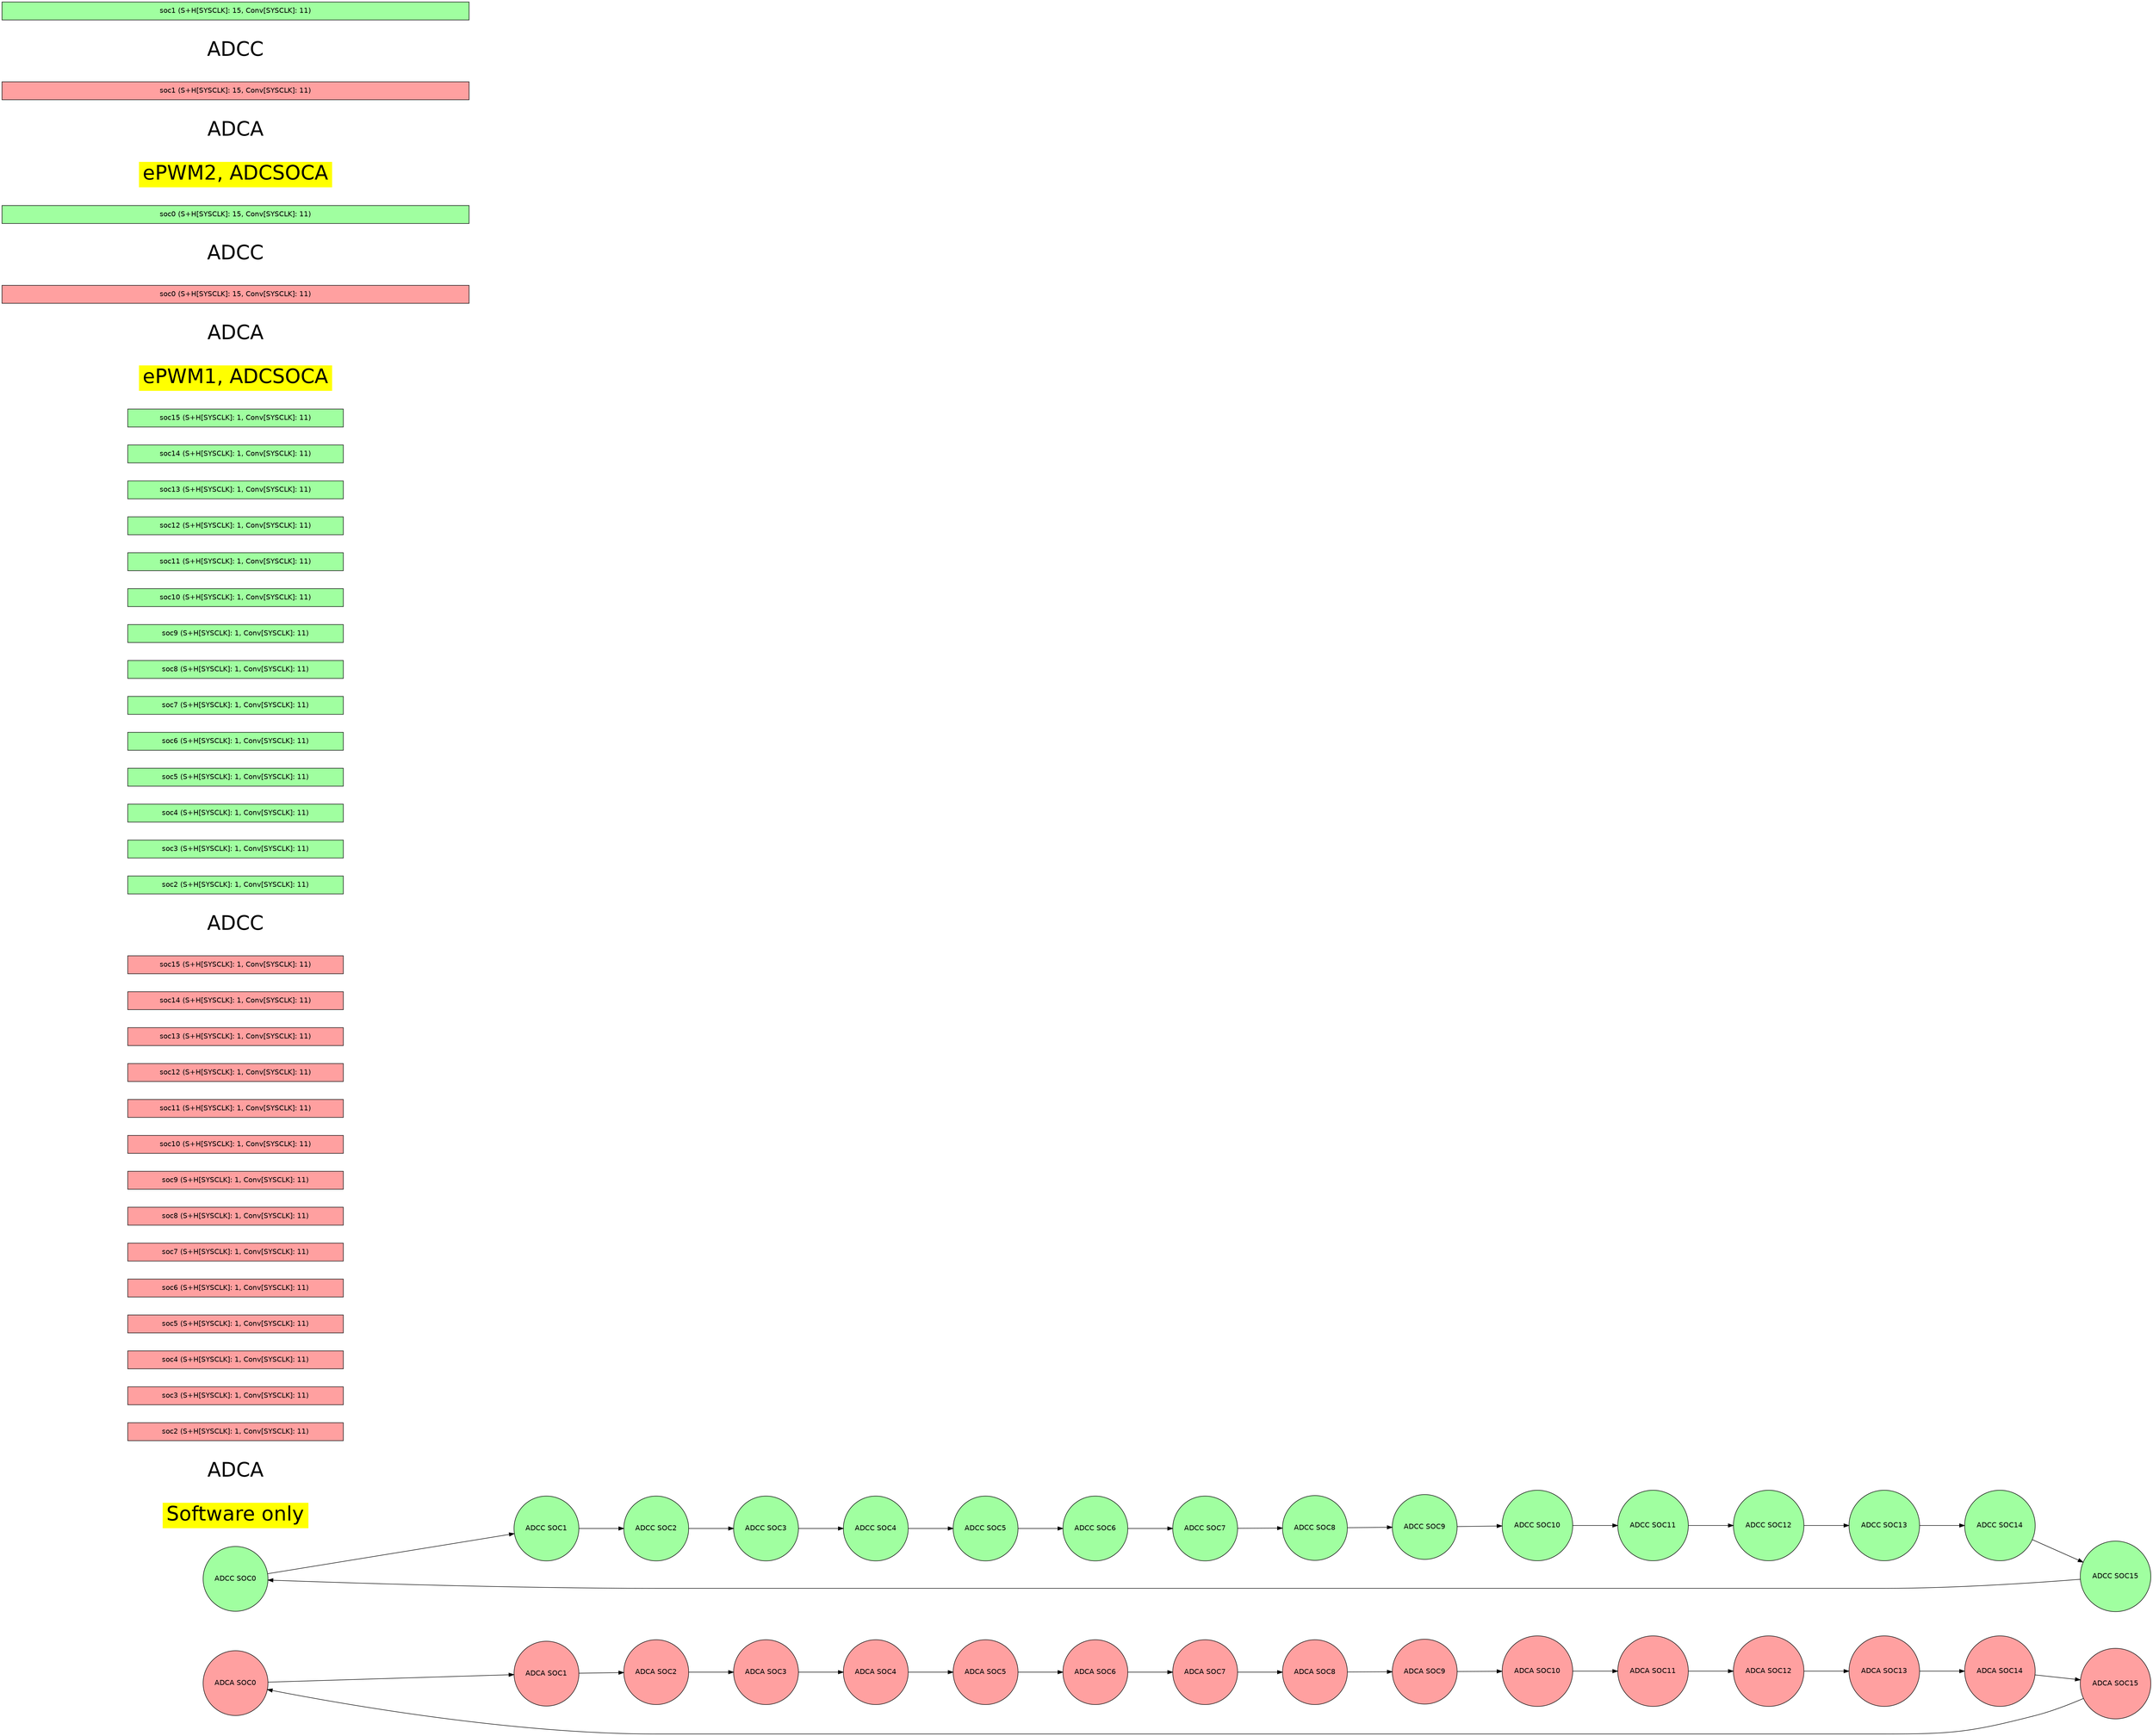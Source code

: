 digraph {
    graph [fontname = "helvetica"];
    node  [fontname = "helvetica"];
    edge  [fontname = "helvetica"];
    graph [mclimit=50 nodesep=0.5 rankdir=LR ranksep=1.25]

    node [shape = circle style=filled];

        adca_SOC0 [label="ADCA SOC0" fillcolor="#FFA0A0" pos="0.000,7.689!"]
        adca_SOC1 [label="ADCA SOC1" fillcolor="#FFA0A0" pos="2.942,7.103!"]
        adca_SOC2 [label="ADCA SOC2" fillcolor="#FFA0A0" pos="5.437,5.437!"]
        adca_SOC3 [label="ADCA SOC3" fillcolor="#FFA0A0" pos="7.103,2.942!"]
        adca_SOC4 [label="ADCA SOC4" fillcolor="#FFA0A0" pos="7.689,0.000!"]
        adca_SOC5 [label="ADCA SOC5" fillcolor="#FFA0A0" pos="7.103,-2.942!"]
        adca_SOC6 [label="ADCA SOC6" fillcolor="#FFA0A0" pos="5.437,-5.437!"]
        adca_SOC7 [label="ADCA SOC7" fillcolor="#FFA0A0" pos="2.942,-7.103!"]
        adca_SOC8 [label="ADCA SOC8" fillcolor="#FFA0A0" pos="0.000,-7.689!"]
        adca_SOC9 [label="ADCA SOC9" fillcolor="#FFA0A0" pos="-2.942,-7.103!"]
        adca_SOC10 [label="ADCA SOC10" fillcolor="#FFA0A0" pos="-5.437,-5.437!"]
        adca_SOC11 [label="ADCA SOC11" fillcolor="#FFA0A0" pos="-7.103,-2.942!"]
        adca_SOC12 [label="ADCA SOC12" fillcolor="#FFA0A0" pos="-7.689,-0.000!"]
        adca_SOC13 [label="ADCA SOC13" fillcolor="#FFA0A0" pos="-7.103,2.942!"]
        adca_SOC14 [label="ADCA SOC14" fillcolor="#FFA0A0" pos="-5.437,5.437!"]
        adca_SOC15 [label="ADCA SOC15" fillcolor="#FFA0A0" pos="-2.942,7.103!"]
        adca_SOC0 -> adca_SOC1
        adca_SOC1 -> adca_SOC2
        adca_SOC2 -> adca_SOC3
        adca_SOC3 -> adca_SOC4
        adca_SOC4 -> adca_SOC5
        adca_SOC5 -> adca_SOC6
        adca_SOC6 -> adca_SOC7
        adca_SOC7 -> adca_SOC8
        adca_SOC8 -> adca_SOC9
        adca_SOC9 -> adca_SOC10
        adca_SOC10 -> adca_SOC11
        adca_SOC11 -> adca_SOC12
        adca_SOC12 -> adca_SOC13
        adca_SOC13 -> adca_SOC14
        adca_SOC14 -> adca_SOC15
        adca_SOC15 -> adca_SOC0
        adcc_SOC0 [label="ADCC SOC0" fillcolor="#A0FFA0" pos="0.000,-43.311!"]
        adcc_SOC1 [label="ADCC SOC1" fillcolor="#A0FFA0" pos="2.942,-43.897!"]
        adcc_SOC2 [label="ADCC SOC2" fillcolor="#A0FFA0" pos="5.437,-45.563!"]
        adcc_SOC3 [label="ADCC SOC3" fillcolor="#A0FFA0" pos="7.103,-48.058!"]
        adcc_SOC4 [label="ADCC SOC4" fillcolor="#A0FFA0" pos="7.689,-51.000!"]
        adcc_SOC5 [label="ADCC SOC5" fillcolor="#A0FFA0" pos="7.103,-53.942!"]
        adcc_SOC6 [label="ADCC SOC6" fillcolor="#A0FFA0" pos="5.437,-56.437!"]
        adcc_SOC7 [label="ADCC SOC7" fillcolor="#A0FFA0" pos="2.942,-58.103!"]
        adcc_SOC8 [label="ADCC SOC8" fillcolor="#A0FFA0" pos="0.000,-58.689!"]
        adcc_SOC9 [label="ADCC SOC9" fillcolor="#A0FFA0" pos="-2.942,-58.103!"]
        adcc_SOC10 [label="ADCC SOC10" fillcolor="#A0FFA0" pos="-5.437,-56.437!"]
        adcc_SOC11 [label="ADCC SOC11" fillcolor="#A0FFA0" pos="-7.103,-53.942!"]
        adcc_SOC12 [label="ADCC SOC12" fillcolor="#A0FFA0" pos="-7.689,-51.000!"]
        adcc_SOC13 [label="ADCC SOC13" fillcolor="#A0FFA0" pos="-7.103,-48.058!"]
        adcc_SOC14 [label="ADCC SOC14" fillcolor="#A0FFA0" pos="-5.437,-45.563!"]
        adcc_SOC15 [label="ADCC SOC15" fillcolor="#A0FFA0" pos="-2.942,-43.897!"]
        adcc_SOC0 -> adcc_SOC1
        adcc_SOC1 -> adcc_SOC2
        adcc_SOC2 -> adcc_SOC3
        adcc_SOC3 -> adcc_SOC4
        adcc_SOC4 -> adcc_SOC5
        adcc_SOC5 -> adcc_SOC6
        adcc_SOC6 -> adcc_SOC7
        adcc_SOC7 -> adcc_SOC8
        adcc_SOC8 -> adcc_SOC9
        adcc_SOC9 -> adcc_SOC10
        adcc_SOC10 -> adcc_SOC11
        adcc_SOC11 -> adcc_SOC12
        adcc_SOC12 -> adcc_SOC13
        adcc_SOC13 -> adcc_SOC14
        adcc_SOC14 -> adcc_SOC15
        adcc_SOC15 -> adcc_SOC0
    node [shape=rect style=filled];
        ADC_TRIGGER_SW_ONLY[label="Software only" fillcolor="yellow"  fontsize="40" color="white" pos="24.000,-3.000!"]
          
        adca_ADC_TRIGGER_SW_ONLY[label="ADCA"  fontsize="40" fillcolor="white" color="white" pos="24.000,-9.000!"]
          
        adca_ADC_TRIGGER_SW_ONLY_soc2[label="soc2 (S+H[SYSCLK]: 1, Conv[SYSCLK]: 11)" fillcolor="#FFA0A0" width="6.000" pos="30.000,-9.000!"]
          
        adca_ADC_TRIGGER_SW_ONLY_soc3[label="soc3 (S+H[SYSCLK]: 1, Conv[SYSCLK]: 11)" fillcolor="#FFA0A0" width="6.000" pos="36.000,-9.000!"]
          
        adca_ADC_TRIGGER_SW_ONLY_soc4[label="soc4 (S+H[SYSCLK]: 1, Conv[SYSCLK]: 11)" fillcolor="#FFA0A0" width="6.000" pos="42.000,-9.000!"]
          
        adca_ADC_TRIGGER_SW_ONLY_soc5[label="soc5 (S+H[SYSCLK]: 1, Conv[SYSCLK]: 11)" fillcolor="#FFA0A0" width="6.000" pos="48.000,-9.000!"]
          
        adca_ADC_TRIGGER_SW_ONLY_soc6[label="soc6 (S+H[SYSCLK]: 1, Conv[SYSCLK]: 11)" fillcolor="#FFA0A0" width="6.000" pos="54.000,-9.000!"]
          
        adca_ADC_TRIGGER_SW_ONLY_soc7[label="soc7 (S+H[SYSCLK]: 1, Conv[SYSCLK]: 11)" fillcolor="#FFA0A0" width="6.000" pos="60.000,-9.000!"]
          
        adca_ADC_TRIGGER_SW_ONLY_soc8[label="soc8 (S+H[SYSCLK]: 1, Conv[SYSCLK]: 11)" fillcolor="#FFA0A0" width="6.000" pos="66.000,-9.000!"]
          
        adca_ADC_TRIGGER_SW_ONLY_soc9[label="soc9 (S+H[SYSCLK]: 1, Conv[SYSCLK]: 11)" fillcolor="#FFA0A0" width="6.000" pos="72.000,-9.000!"]
          
        adca_ADC_TRIGGER_SW_ONLY_soc10[label="soc10 (S+H[SYSCLK]: 1, Conv[SYSCLK]: 11)" fillcolor="#FFA0A0" width="6.000" pos="78.000,-9.000!"]
          
        adca_ADC_TRIGGER_SW_ONLY_soc11[label="soc11 (S+H[SYSCLK]: 1, Conv[SYSCLK]: 11)" fillcolor="#FFA0A0" width="6.000" pos="84.000,-9.000!"]
          
        adca_ADC_TRIGGER_SW_ONLY_soc12[label="soc12 (S+H[SYSCLK]: 1, Conv[SYSCLK]: 11)" fillcolor="#FFA0A0" width="6.000" pos="90.000,-9.000!"]
          
        adca_ADC_TRIGGER_SW_ONLY_soc13[label="soc13 (S+H[SYSCLK]: 1, Conv[SYSCLK]: 11)" fillcolor="#FFA0A0" width="6.000" pos="96.000,-9.000!"]
          
        adca_ADC_TRIGGER_SW_ONLY_soc14[label="soc14 (S+H[SYSCLK]: 1, Conv[SYSCLK]: 11)" fillcolor="#FFA0A0" width="6.000" pos="102.000,-9.000!"]
          
        adca_ADC_TRIGGER_SW_ONLY_soc15[label="soc15 (S+H[SYSCLK]: 1, Conv[SYSCLK]: 11)" fillcolor="#FFA0A0" width="6.000" pos="108.000,-9.000!"]
          
        adcc_ADC_TRIGGER_SW_ONLY[label="ADCC"  fontsize="40" fillcolor="white" color="white" pos="24.000,-12.000!"]
          
        adcc_ADC_TRIGGER_SW_ONLY_soc2[label="soc2 (S+H[SYSCLK]: 1, Conv[SYSCLK]: 11)" fillcolor="#A0FFA0" width="6.000" pos="30.000,-12.000!"]
          
        adcc_ADC_TRIGGER_SW_ONLY_soc3[label="soc3 (S+H[SYSCLK]: 1, Conv[SYSCLK]: 11)" fillcolor="#A0FFA0" width="6.000" pos="36.000,-12.000!"]
          
        adcc_ADC_TRIGGER_SW_ONLY_soc4[label="soc4 (S+H[SYSCLK]: 1, Conv[SYSCLK]: 11)" fillcolor="#A0FFA0" width="6.000" pos="42.000,-12.000!"]
          
        adcc_ADC_TRIGGER_SW_ONLY_soc5[label="soc5 (S+H[SYSCLK]: 1, Conv[SYSCLK]: 11)" fillcolor="#A0FFA0" width="6.000" pos="48.000,-12.000!"]
          
        adcc_ADC_TRIGGER_SW_ONLY_soc6[label="soc6 (S+H[SYSCLK]: 1, Conv[SYSCLK]: 11)" fillcolor="#A0FFA0" width="6.000" pos="54.000,-12.000!"]
          
        adcc_ADC_TRIGGER_SW_ONLY_soc7[label="soc7 (S+H[SYSCLK]: 1, Conv[SYSCLK]: 11)" fillcolor="#A0FFA0" width="6.000" pos="60.000,-12.000!"]
          
        adcc_ADC_TRIGGER_SW_ONLY_soc8[label="soc8 (S+H[SYSCLK]: 1, Conv[SYSCLK]: 11)" fillcolor="#A0FFA0" width="6.000" pos="66.000,-12.000!"]
          
        adcc_ADC_TRIGGER_SW_ONLY_soc9[label="soc9 (S+H[SYSCLK]: 1, Conv[SYSCLK]: 11)" fillcolor="#A0FFA0" width="6.000" pos="72.000,-12.000!"]
          
        adcc_ADC_TRIGGER_SW_ONLY_soc10[label="soc10 (S+H[SYSCLK]: 1, Conv[SYSCLK]: 11)" fillcolor="#A0FFA0" width="6.000" pos="78.000,-12.000!"]
          
        adcc_ADC_TRIGGER_SW_ONLY_soc11[label="soc11 (S+H[SYSCLK]: 1, Conv[SYSCLK]: 11)" fillcolor="#A0FFA0" width="6.000" pos="84.000,-12.000!"]
          
        adcc_ADC_TRIGGER_SW_ONLY_soc12[label="soc12 (S+H[SYSCLK]: 1, Conv[SYSCLK]: 11)" fillcolor="#A0FFA0" width="6.000" pos="90.000,-12.000!"]
          
        adcc_ADC_TRIGGER_SW_ONLY_soc13[label="soc13 (S+H[SYSCLK]: 1, Conv[SYSCLK]: 11)" fillcolor="#A0FFA0" width="6.000" pos="96.000,-12.000!"]
          
        adcc_ADC_TRIGGER_SW_ONLY_soc14[label="soc14 (S+H[SYSCLK]: 1, Conv[SYSCLK]: 11)" fillcolor="#A0FFA0" width="6.000" pos="102.000,-12.000!"]
          
        adcc_ADC_TRIGGER_SW_ONLY_soc15[label="soc15 (S+H[SYSCLK]: 1, Conv[SYSCLK]: 11)" fillcolor="#A0FFA0" width="6.000" pos="108.000,-12.000!"]
        ADC_TRIGGER_EPWM1_SOCA[label="ePWM1, ADCSOCA" fillcolor="yellow"  fontsize="40" color="white" pos="24.000,-15.000!"]
          
        adca_ADC_TRIGGER_EPWM1_SOCA[label="ADCA"  fontsize="40" fillcolor="white" color="white" pos="24.000,-21.000!"]
          
        adca_ADC_TRIGGER_EPWM1_SOCA_soc0[label="soc0 (S+H[SYSCLK]: 15, Conv[SYSCLK]: 11)" fillcolor="#FFA0A0" width="13.000" pos="33.500,-21.000!"]
          
        adcc_ADC_TRIGGER_EPWM1_SOCA[label="ADCC"  fontsize="40" fillcolor="white" color="white" pos="24.000,-24.000!"]
          
        adcc_ADC_TRIGGER_EPWM1_SOCA_soc0[label="soc0 (S+H[SYSCLK]: 15, Conv[SYSCLK]: 11)" fillcolor="#A0FFA0" width="13.000" pos="33.500,-24.000!"]
        ADC_TRIGGER_EPWM2_SOCA[label="ePWM2, ADCSOCA" fillcolor="yellow"  fontsize="40" color="white" pos="24.000,-27.000!"]
          
        adca_ADC_TRIGGER_EPWM2_SOCA[label="ADCA"  fontsize="40" fillcolor="white" color="white" pos="24.000,-33.000!"]
          
        adca_ADC_TRIGGER_EPWM2_SOCA_soc1[label="soc1 (S+H[SYSCLK]: 15, Conv[SYSCLK]: 11)" fillcolor="#FFA0A0" width="13.000" pos="33.500,-33.000!"]
          
        adcc_ADC_TRIGGER_EPWM2_SOCA[label="ADCC"  fontsize="40" fillcolor="white" color="white" pos="24.000,-36.000!"]
          
        adcc_ADC_TRIGGER_EPWM2_SOCA_soc1[label="soc1 (S+H[SYSCLK]: 15, Conv[SYSCLK]: 11)" fillcolor="#A0FFA0" width="13.000" pos="33.500,-36.000!"]
}
